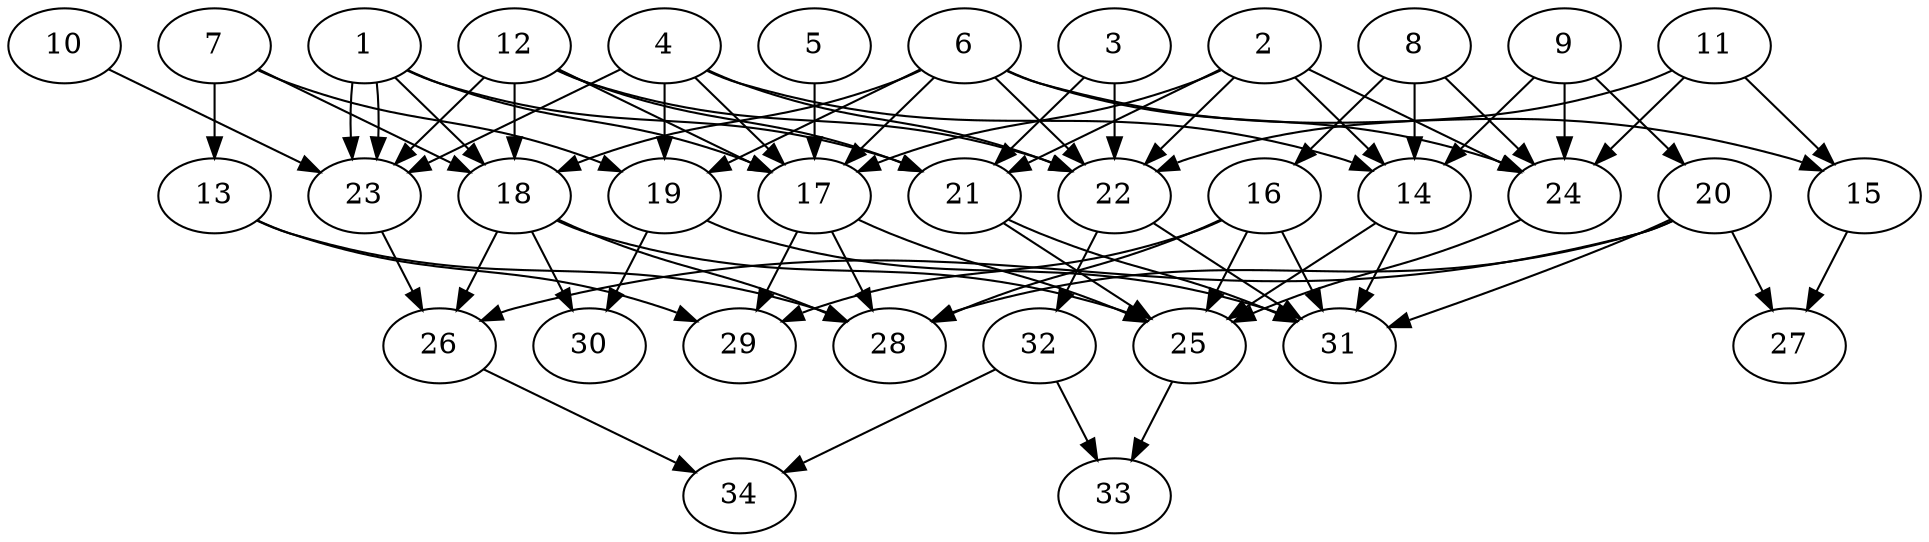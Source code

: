 // DAG (tier=2-normal, mode=compute, n=34, ccr=0.359, fat=0.656, density=0.505, regular=0.547, jump=0.169, mindata=524288, maxdata=8388608)
// DAG automatically generated by daggen at Sun Aug 24 16:33:33 2025
// /home/ermia/Project/Environments/daggen/bin/daggen --dot --ccr 0.359 --fat 0.656 --regular 0.547 --density 0.505 --jump 0.169 --mindata 524288 --maxdata 8388608 -n 34 
digraph G {
  1 [size="84007414901654945792", alpha="0.03", expect_size="42003707450827472896"]
  1 -> 17 [size ="153450532831232"]
  1 -> 18 [size ="153450532831232"]
  1 -> 21 [size ="153450532831232"]
  1 -> 23 [size ="153450532831232"]
  1 -> 23 [size ="153450532831232"]
  2 [size="2750602850877228", alpha="0.00", expect_size="1375301425438614"]
  2 -> 14 [size ="66756886396928"]
  2 -> 17 [size ="66756886396928"]
  2 -> 21 [size ="66756886396928"]
  2 -> 22 [size ="66756886396928"]
  2 -> 24 [size ="66756886396928"]
  3 [size="303256405652583481344", alpha="0.08", expect_size="151628202826291740672"]
  3 -> 21 [size ="361102068154368"]
  3 -> 22 [size ="361102068154368"]
  4 [size="143946369051937210368", alpha="0.03", expect_size="71973184525968605184"]
  4 -> 14 [size ="219730560417792"]
  4 -> 17 [size ="219730560417792"]
  4 -> 19 [size ="219730560417792"]
  4 -> 22 [size ="219730560417792"]
  4 -> 23 [size ="219730560417792"]
  5 [size="10588987599769020", alpha="0.02", expect_size="5294493799884510"]
  5 -> 17 [size ="529914272940032"]
  6 [size="3212860079371976704", alpha="0.12", expect_size="1606430039685988352"]
  6 -> 15 [size ="17418785128448"]
  6 -> 17 [size ="17418785128448"]
  6 -> 18 [size ="17418785128448"]
  6 -> 19 [size ="17418785128448"]
  6 -> 22 [size ="17418785128448"]
  6 -> 24 [size ="17418785128448"]
  7 [size="226442630008653344", alpha="0.04", expect_size="113221315004326672"]
  7 -> 13 [size ="120558398210048"]
  7 -> 18 [size ="120558398210048"]
  7 -> 19 [size ="120558398210048"]
  8 [size="322871978812800064", alpha="0.18", expect_size="161435989406400032"]
  8 -> 14 [size ="119732984348672"]
  8 -> 16 [size ="119732984348672"]
  8 -> 24 [size ="119732984348672"]
  9 [size="4590451776351633408", alpha="0.09", expect_size="2295225888175816704"]
  9 -> 14 [size ="22096675602432"]
  9 -> 20 [size ="22096675602432"]
  9 -> 24 [size ="22096675602432"]
  10 [size="50431217917585522688", alpha="0.04", expect_size="25215608958792761344"]
  10 -> 23 [size ="109200080371712"]
  11 [size="106710098817300037632", alpha="0.03", expect_size="53355049408650018816"]
  11 -> 15 [size ="179981141409792"]
  11 -> 22 [size ="179981141409792"]
  11 -> 24 [size ="179981141409792"]
  12 [size="10523039242387456000", alpha="0.04", expect_size="5261519621193728000"]
  12 -> 17 [size ="38416469196800"]
  12 -> 18 [size ="38416469196800"]
  12 -> 21 [size ="38416469196800"]
  12 -> 22 [size ="38416469196800"]
  12 -> 23 [size ="38416469196800"]
  13 [size="4745280041589836", alpha="0.19", expect_size="2372640020794918"]
  13 -> 28 [size ="381979493138432"]
  13 -> 29 [size ="381979493138432"]
  14 [size="305341112442603700224", alpha="0.04", expect_size="152670556221301850112"]
  14 -> 25 [size ="362755085303808"]
  14 -> 31 [size ="362755085303808"]
  15 [size="102347716065354579968", alpha="0.19", expect_size="51173858032677289984"]
  15 -> 27 [size ="175041929019392"]
  16 [size="15853043549578660", alpha="0.05", expect_size="7926521774789330"]
  16 -> 25 [size ="13002552115200"]
  16 -> 28 [size ="13002552115200"]
  16 -> 29 [size ="13002552115200"]
  16 -> 31 [size ="13002552115200"]
  17 [size="90717482589062960", alpha="0.12", expect_size="45358741294531480"]
  17 -> 25 [size ="36257585430528"]
  17 -> 28 [size ="36257585430528"]
  17 -> 29 [size ="36257585430528"]
  18 [size="2202925590072018", alpha="0.11", expect_size="1101462795036009"]
  18 -> 25 [size ="3587941859328"]
  18 -> 26 [size ="3587941859328"]
  18 -> 28 [size ="3587941859328"]
  18 -> 30 [size ="3587941859328"]
  19 [size="66779518528988905472", alpha="0.13", expect_size="33389759264494452736"]
  19 -> 30 [size ="131679704317952"]
  19 -> 31 [size ="131679704317952"]
  20 [size="576355775124017774592", alpha="0.16", expect_size="288177887562008887296"]
  20 -> 26 [size ="554051863314432"]
  20 -> 27 [size ="554051863314432"]
  20 -> 28 [size ="554051863314432"]
  20 -> 31 [size ="554051863314432"]
  21 [size="134206540717225", alpha="0.17", expect_size="67103270358612"]
  21 -> 25 [size ="9604117299200"]
  21 -> 31 [size ="9604117299200"]
  22 [size="2760628332576112", alpha="0.11", expect_size="1380314166288056"]
  22 -> 31 [size ="3019898880000"]
  22 -> 32 [size ="3019898880000"]
  23 [size="4097797684624722", alpha="0.10", expect_size="2048898842312361"]
  23 -> 26 [size ="117022969036800"]
  24 [size="12446527403240128", alpha="0.02", expect_size="6223263701620064"]
  24 -> 25 [size ="439953666342912"]
  25 [size="84190182688774048", alpha="0.06", expect_size="42095091344387024"]
  25 -> 33 [size ="60205383548928"]
  26 [size="325765000319321792", alpha="0.01", expect_size="162882500159660896"]
  26 -> 34 [size ="207706765918208"]
  27 [size="411384573819856355328", alpha="0.17", expect_size="205692286909928177664"]
  28 [size="109077223150037499904", alpha="0.12", expect_size="54538611575018749952"]
  29 [size="7661755614297044", alpha="0.13", expect_size="3830877807148522"]
  30 [size="11142662424562006", alpha="0.02", expect_size="5571331212281003"]
  31 [size="9744618517000340", alpha="0.18", expect_size="4872309258500170"]
  32 [size="186455440128760", alpha="0.07", expect_size="93227720064380"]
  32 -> 33 [size ="6334749605888"]
  32 -> 34 [size ="6334749605888"]
  33 [size="343159960859911913472", alpha="0.08", expect_size="171579980429955956736"]
  34 [size="954149906362287", alpha="0.01", expect_size="477074953181143"]
}